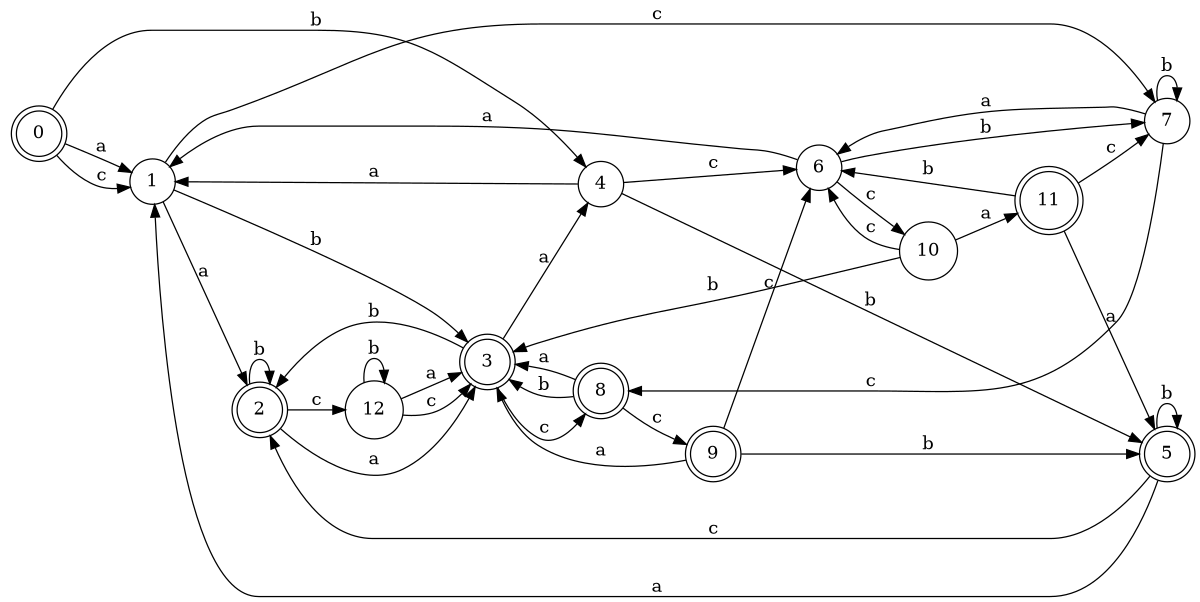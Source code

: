 digraph n11_4 {
__start0 [label="" shape="none"];

rankdir=LR;
size="8,5";

s0 [style="rounded,filled", color="black", fillcolor="white" shape="doublecircle", label="0"];
s1 [style="filled", color="black", fillcolor="white" shape="circle", label="1"];
s2 [style="rounded,filled", color="black", fillcolor="white" shape="doublecircle", label="2"];
s3 [style="rounded,filled", color="black", fillcolor="white" shape="doublecircle", label="3"];
s4 [style="filled", color="black", fillcolor="white" shape="circle", label="4"];
s5 [style="rounded,filled", color="black", fillcolor="white" shape="doublecircle", label="5"];
s6 [style="filled", color="black", fillcolor="white" shape="circle", label="6"];
s7 [style="filled", color="black", fillcolor="white" shape="circle", label="7"];
s8 [style="rounded,filled", color="black", fillcolor="white" shape="doublecircle", label="8"];
s9 [style="rounded,filled", color="black", fillcolor="white" shape="doublecircle", label="9"];
s10 [style="filled", color="black", fillcolor="white" shape="circle", label="10"];
s11 [style="rounded,filled", color="black", fillcolor="white" shape="doublecircle", label="11"];
s12 [style="filled", color="black", fillcolor="white" shape="circle", label="12"];
s0 -> s1 [label="a"];
s0 -> s4 [label="b"];
s0 -> s1 [label="c"];
s1 -> s2 [label="a"];
s1 -> s3 [label="b"];
s1 -> s7 [label="c"];
s2 -> s3 [label="a"];
s2 -> s2 [label="b"];
s2 -> s12 [label="c"];
s3 -> s4 [label="a"];
s3 -> s2 [label="b"];
s3 -> s8 [label="c"];
s4 -> s1 [label="a"];
s4 -> s5 [label="b"];
s4 -> s6 [label="c"];
s5 -> s1 [label="a"];
s5 -> s5 [label="b"];
s5 -> s2 [label="c"];
s6 -> s1 [label="a"];
s6 -> s7 [label="b"];
s6 -> s10 [label="c"];
s7 -> s6 [label="a"];
s7 -> s7 [label="b"];
s7 -> s8 [label="c"];
s8 -> s3 [label="a"];
s8 -> s3 [label="b"];
s8 -> s9 [label="c"];
s9 -> s3 [label="a"];
s9 -> s5 [label="b"];
s9 -> s6 [label="c"];
s10 -> s11 [label="a"];
s10 -> s3 [label="b"];
s10 -> s6 [label="c"];
s11 -> s5 [label="a"];
s11 -> s6 [label="b"];
s11 -> s7 [label="c"];
s12 -> s3 [label="a"];
s12 -> s12 [label="b"];
s12 -> s3 [label="c"];

}